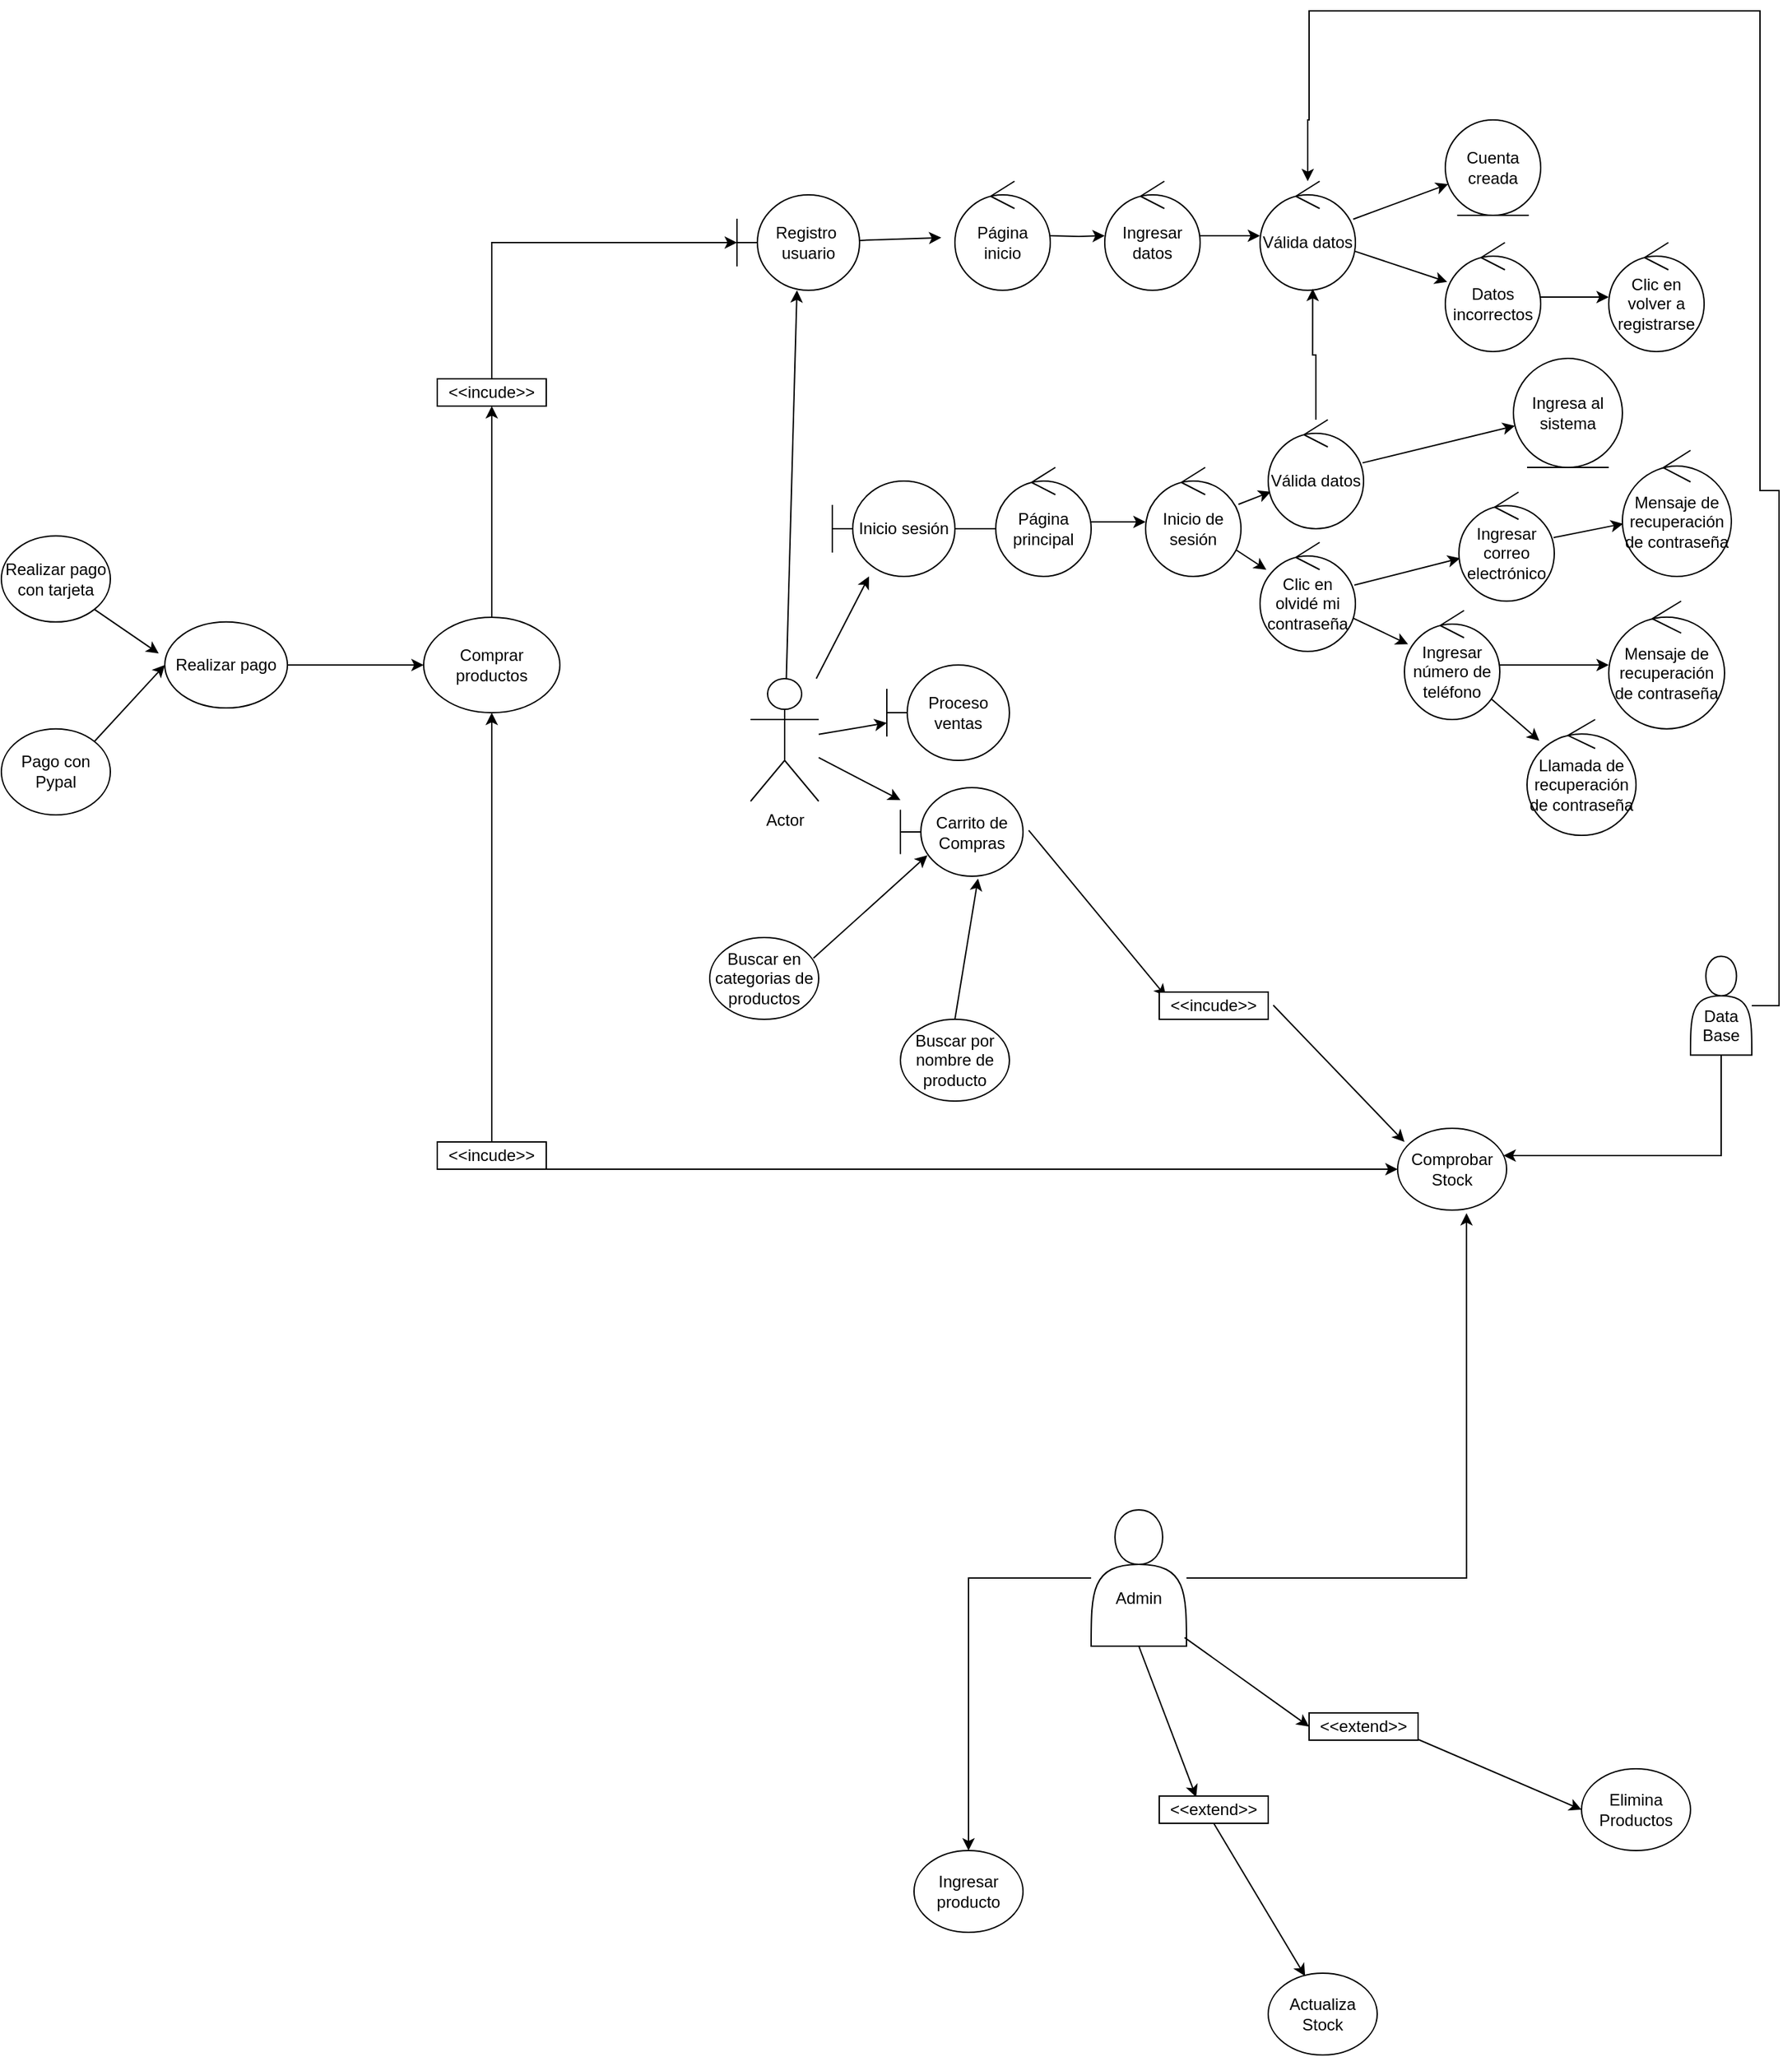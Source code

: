 <mxfile version="22.1.21" type="device">
  <diagram name="Página-1" id="5NXMAtMj22OEs13obNBk">
    <mxGraphModel dx="4052" dy="2722" grid="1" gridSize="10" guides="1" tooltips="1" connect="1" arrows="1" fold="1" page="1" pageScale="1" pageWidth="827" pageHeight="1169" math="0" shadow="0">
      <root>
        <mxCell id="0" />
        <mxCell id="1" parent="0" />
        <mxCell id="Gd5xvfQXssNBbr_FKJlp-8" value="" style="rounded=0;orthogonalLoop=1;jettySize=auto;html=1;" parent="1" source="Gd5xvfQXssNBbr_FKJlp-3" target="Gd5xvfQXssNBbr_FKJlp-4" edge="1">
          <mxGeometry relative="1" as="geometry" />
        </mxCell>
        <mxCell id="Gd5xvfQXssNBbr_FKJlp-16" value="" style="rounded=0;orthogonalLoop=1;jettySize=auto;html=1;" parent="1" source="Gd5xvfQXssNBbr_FKJlp-3" target="Gd5xvfQXssNBbr_FKJlp-6" edge="1">
          <mxGeometry relative="1" as="geometry">
            <mxPoint x="200" y="280" as="targetPoint" />
          </mxGeometry>
        </mxCell>
        <mxCell id="Gd5xvfQXssNBbr_FKJlp-23" value="" style="rounded=0;orthogonalLoop=1;jettySize=auto;html=1;" parent="1" source="Gd5xvfQXssNBbr_FKJlp-3" target="Gd5xvfQXssNBbr_FKJlp-22" edge="1">
          <mxGeometry relative="1" as="geometry" />
        </mxCell>
        <mxCell id="Gd5xvfQXssNBbr_FKJlp-25" value="" style="rounded=0;orthogonalLoop=1;jettySize=auto;html=1;" parent="1" source="Gd5xvfQXssNBbr_FKJlp-3" target="Gd5xvfQXssNBbr_FKJlp-24" edge="1">
          <mxGeometry relative="1" as="geometry" />
        </mxCell>
        <mxCell id="Gd5xvfQXssNBbr_FKJlp-3" value="Actor" style="shape=umlActor;verticalLabelPosition=bottom;verticalAlign=top;html=1;" parent="1" vertex="1">
          <mxGeometry x="40" y="410" width="50" height="90" as="geometry" />
        </mxCell>
        <mxCell id="Gd5xvfQXssNBbr_FKJlp-4" value="Registro&amp;nbsp; usuario" style="shape=umlBoundary;whiteSpace=wrap;html=1;" parent="1" vertex="1">
          <mxGeometry x="30" y="55" width="90" height="70" as="geometry" />
        </mxCell>
        <mxCell id="bbY3ynvhb17VUZb3Ic93-5" value="" style="edgeStyle=orthogonalEdgeStyle;rounded=0;orthogonalLoop=1;jettySize=auto;html=1;" parent="1" source="Gd5xvfQXssNBbr_FKJlp-6" edge="1">
          <mxGeometry relative="1" as="geometry">
            <mxPoint x="287.5" y="305" as="targetPoint" />
          </mxGeometry>
        </mxCell>
        <mxCell id="Gd5xvfQXssNBbr_FKJlp-6" value="Inicio sesión" style="shape=umlBoundary;whiteSpace=wrap;html=1;" parent="1" vertex="1">
          <mxGeometry x="100" y="265" width="90" height="70" as="geometry" />
        </mxCell>
        <mxCell id="Gd5xvfQXssNBbr_FKJlp-22" value="Proceso ventas" style="shape=umlBoundary;whiteSpace=wrap;html=1;" parent="1" vertex="1">
          <mxGeometry x="140" y="400" width="90" height="70" as="geometry" />
        </mxCell>
        <mxCell id="Gd5xvfQXssNBbr_FKJlp-24" value="Carrito de Compras" style="shape=umlBoundary;whiteSpace=wrap;html=1;" parent="1" vertex="1">
          <mxGeometry x="150" y="490" width="90" height="65" as="geometry" />
        </mxCell>
        <mxCell id="Gd5xvfQXssNBbr_FKJlp-31" value="" style="edgeStyle=orthogonalEdgeStyle;rounded=0;orthogonalLoop=1;jettySize=auto;html=1;" parent="1" source="Gd5xvfQXssNBbr_FKJlp-28" target="Gd5xvfQXssNBbr_FKJlp-30" edge="1">
          <mxGeometry relative="1" as="geometry" />
        </mxCell>
        <mxCell id="Gd5xvfQXssNBbr_FKJlp-28" value="Ingresar datos" style="ellipse;shape=umlControl;whiteSpace=wrap;html=1;" parent="1" vertex="1">
          <mxGeometry x="300" y="45" width="70" height="80" as="geometry" />
        </mxCell>
        <mxCell id="Gd5xvfQXssNBbr_FKJlp-35" value="" style="rounded=0;orthogonalLoop=1;jettySize=auto;html=1;" parent="1" source="Gd5xvfQXssNBbr_FKJlp-30" target="Gd5xvfQXssNBbr_FKJlp-34" edge="1">
          <mxGeometry relative="1" as="geometry" />
        </mxCell>
        <mxCell id="bbY3ynvhb17VUZb3Ic93-1" value="" style="rounded=0;orthogonalLoop=1;jettySize=auto;html=1;" parent="1" source="Gd5xvfQXssNBbr_FKJlp-30" target="Gd5xvfQXssNBbr_FKJlp-37" edge="1">
          <mxGeometry relative="1" as="geometry" />
        </mxCell>
        <mxCell id="Gd5xvfQXssNBbr_FKJlp-30" value="Válida datos" style="ellipse;shape=umlControl;whiteSpace=wrap;html=1;" parent="1" vertex="1">
          <mxGeometry x="414" y="45" width="70" height="80" as="geometry" />
        </mxCell>
        <mxCell id="Gd5xvfQXssNBbr_FKJlp-32" value="" style="rounded=0;orthogonalLoop=1;jettySize=auto;html=1;" parent="1" source="Gd5xvfQXssNBbr_FKJlp-4" edge="1">
          <mxGeometry relative="1" as="geometry">
            <mxPoint x="120" y="90" as="sourcePoint" />
            <mxPoint x="180" y="86.379" as="targetPoint" />
          </mxGeometry>
        </mxCell>
        <mxCell id="Gd5xvfQXssNBbr_FKJlp-33" value="" style="edgeStyle=orthogonalEdgeStyle;rounded=0;orthogonalLoop=1;jettySize=auto;html=1;" parent="1" target="Gd5xvfQXssNBbr_FKJlp-28" edge="1">
          <mxGeometry relative="1" as="geometry">
            <mxPoint x="260" y="85" as="sourcePoint" />
          </mxGeometry>
        </mxCell>
        <mxCell id="Gd5xvfQXssNBbr_FKJlp-34" value="Cuenta creada" style="ellipse;shape=umlEntity;whiteSpace=wrap;html=1;" parent="1" vertex="1">
          <mxGeometry x="550" width="70" height="70" as="geometry" />
        </mxCell>
        <mxCell id="bbY3ynvhb17VUZb3Ic93-3" value="" style="edgeStyle=orthogonalEdgeStyle;rounded=0;orthogonalLoop=1;jettySize=auto;html=1;" parent="1" source="Gd5xvfQXssNBbr_FKJlp-37" target="bbY3ynvhb17VUZb3Ic93-2" edge="1">
          <mxGeometry relative="1" as="geometry" />
        </mxCell>
        <mxCell id="Gd5xvfQXssNBbr_FKJlp-37" value="Datos incorrectos" style="ellipse;shape=umlControl;whiteSpace=wrap;html=1;" parent="1" vertex="1">
          <mxGeometry x="550" y="90" width="70" height="80" as="geometry" />
        </mxCell>
        <mxCell id="bbY3ynvhb17VUZb3Ic93-2" value="Clic en volver a registrarse" style="ellipse;shape=umlControl;whiteSpace=wrap;html=1;" parent="1" vertex="1">
          <mxGeometry x="670" y="90" width="70" height="80" as="geometry" />
        </mxCell>
        <mxCell id="bbY3ynvhb17VUZb3Ic93-6" value="Página inicio" style="ellipse;shape=umlControl;whiteSpace=wrap;html=1;" parent="1" vertex="1">
          <mxGeometry x="190" y="45" width="70" height="80" as="geometry" />
        </mxCell>
        <mxCell id="bbY3ynvhb17VUZb3Ic93-9" value="" style="edgeStyle=orthogonalEdgeStyle;rounded=0;orthogonalLoop=1;jettySize=auto;html=1;" parent="1" source="bbY3ynvhb17VUZb3Ic93-7" target="bbY3ynvhb17VUZb3Ic93-8" edge="1">
          <mxGeometry relative="1" as="geometry" />
        </mxCell>
        <mxCell id="bbY3ynvhb17VUZb3Ic93-7" value="Página principal" style="ellipse;shape=umlControl;whiteSpace=wrap;html=1;" parent="1" vertex="1">
          <mxGeometry x="220" y="255" width="70" height="80" as="geometry" />
        </mxCell>
        <mxCell id="bbY3ynvhb17VUZb3Ic93-11" value="" style="rounded=0;orthogonalLoop=1;jettySize=auto;html=1;" parent="1" source="bbY3ynvhb17VUZb3Ic93-8" target="bbY3ynvhb17VUZb3Ic93-10" edge="1">
          <mxGeometry relative="1" as="geometry" />
        </mxCell>
        <mxCell id="bbY3ynvhb17VUZb3Ic93-16" value="" style="rounded=0;orthogonalLoop=1;jettySize=auto;html=1;" parent="1" source="bbY3ynvhb17VUZb3Ic93-8" target="bbY3ynvhb17VUZb3Ic93-15" edge="1">
          <mxGeometry relative="1" as="geometry" />
        </mxCell>
        <mxCell id="bbY3ynvhb17VUZb3Ic93-8" value="Inicio de sesión" style="ellipse;shape=umlControl;whiteSpace=wrap;html=1;" parent="1" vertex="1">
          <mxGeometry x="330" y="255" width="70" height="80" as="geometry" />
        </mxCell>
        <mxCell id="bbY3ynvhb17VUZb3Ic93-14" value="" style="rounded=0;orthogonalLoop=1;jettySize=auto;html=1;" parent="1" source="bbY3ynvhb17VUZb3Ic93-10" target="bbY3ynvhb17VUZb3Ic93-13" edge="1">
          <mxGeometry relative="1" as="geometry" />
        </mxCell>
        <mxCell id="bbY3ynvhb17VUZb3Ic93-10" value="Válida datos" style="ellipse;shape=umlControl;whiteSpace=wrap;html=1;" parent="1" vertex="1">
          <mxGeometry x="420" y="220" width="70" height="80" as="geometry" />
        </mxCell>
        <mxCell id="bbY3ynvhb17VUZb3Ic93-13" value="Ingresa al sistema" style="ellipse;shape=umlEntity;whiteSpace=wrap;html=1;" parent="1" vertex="1">
          <mxGeometry x="600" y="175" width="80" height="80" as="geometry" />
        </mxCell>
        <mxCell id="bbY3ynvhb17VUZb3Ic93-18" value="" style="rounded=0;orthogonalLoop=1;jettySize=auto;html=1;" parent="1" source="bbY3ynvhb17VUZb3Ic93-15" target="bbY3ynvhb17VUZb3Ic93-17" edge="1">
          <mxGeometry relative="1" as="geometry" />
        </mxCell>
        <mxCell id="bbY3ynvhb17VUZb3Ic93-20" value="" style="rounded=0;orthogonalLoop=1;jettySize=auto;html=1;" parent="1" source="bbY3ynvhb17VUZb3Ic93-15" target="bbY3ynvhb17VUZb3Ic93-19" edge="1">
          <mxGeometry relative="1" as="geometry" />
        </mxCell>
        <mxCell id="bbY3ynvhb17VUZb3Ic93-15" value="Clic en olvidé mi contraseña" style="ellipse;shape=umlControl;whiteSpace=wrap;html=1;" parent="1" vertex="1">
          <mxGeometry x="414" y="310" width="70" height="80" as="geometry" />
        </mxCell>
        <mxCell id="bbY3ynvhb17VUZb3Ic93-22" value="" style="rounded=0;orthogonalLoop=1;jettySize=auto;html=1;" parent="1" source="bbY3ynvhb17VUZb3Ic93-17" target="bbY3ynvhb17VUZb3Ic93-21" edge="1">
          <mxGeometry relative="1" as="geometry" />
        </mxCell>
        <mxCell id="bbY3ynvhb17VUZb3Ic93-17" value="Ingresar correo electrónico" style="ellipse;shape=umlControl;whiteSpace=wrap;html=1;" parent="1" vertex="1">
          <mxGeometry x="560" y="273.12" width="70" height="80" as="geometry" />
        </mxCell>
        <mxCell id="bbY3ynvhb17VUZb3Ic93-24" value="" style="edgeStyle=orthogonalEdgeStyle;rounded=0;orthogonalLoop=1;jettySize=auto;html=1;" parent="1" source="bbY3ynvhb17VUZb3Ic93-19" target="bbY3ynvhb17VUZb3Ic93-23" edge="1">
          <mxGeometry relative="1" as="geometry" />
        </mxCell>
        <mxCell id="bbY3ynvhb17VUZb3Ic93-26" value="" style="rounded=0;orthogonalLoop=1;jettySize=auto;html=1;" parent="1" source="bbY3ynvhb17VUZb3Ic93-19" target="bbY3ynvhb17VUZb3Ic93-25" edge="1">
          <mxGeometry relative="1" as="geometry" />
        </mxCell>
        <mxCell id="bbY3ynvhb17VUZb3Ic93-19" value="Ingresar número de teléfono" style="ellipse;shape=umlControl;whiteSpace=wrap;html=1;" parent="1" vertex="1">
          <mxGeometry x="520" y="360" width="70" height="80" as="geometry" />
        </mxCell>
        <mxCell id="bbY3ynvhb17VUZb3Ic93-21" value="Mensaje de recuperación de contraseña" style="ellipse;shape=umlControl;whiteSpace=wrap;html=1;" parent="1" vertex="1">
          <mxGeometry x="680" y="242.5" width="80" height="92.5" as="geometry" />
        </mxCell>
        <mxCell id="bbY3ynvhb17VUZb3Ic93-23" value="Mensaje de recuperación de contraseña" style="ellipse;shape=umlControl;whiteSpace=wrap;html=1;" parent="1" vertex="1">
          <mxGeometry x="670" y="353.12" width="85" height="93.75" as="geometry" />
        </mxCell>
        <mxCell id="bbY3ynvhb17VUZb3Ic93-25" value="Llamada de recuperación de contraseña" style="ellipse;shape=umlControl;whiteSpace=wrap;html=1;" parent="1" vertex="1">
          <mxGeometry x="610" y="440" width="80" height="85" as="geometry" />
        </mxCell>
        <mxCell id="EIgP5l9AIEUBV6MLcyWp-7" value="Buscar por nombre de producto" style="ellipse;whiteSpace=wrap;html=1;" vertex="1" parent="1">
          <mxGeometry x="150" y="660" width="80" height="60" as="geometry" />
        </mxCell>
        <mxCell id="EIgP5l9AIEUBV6MLcyWp-8" value="Buscar en categorias de productos" style="ellipse;whiteSpace=wrap;html=1;" vertex="1" parent="1">
          <mxGeometry x="10" y="600" width="80" height="60" as="geometry" />
        </mxCell>
        <mxCell id="EIgP5l9AIEUBV6MLcyWp-13" value="Comprobar Stock" style="ellipse;whiteSpace=wrap;html=1;" vertex="1" parent="1">
          <mxGeometry x="515" y="740" width="80" height="60" as="geometry" />
        </mxCell>
        <mxCell id="EIgP5l9AIEUBV6MLcyWp-17" value="" style="endArrow=classic;html=1;rounded=0;exitX=1.046;exitY=0.481;exitDx=0;exitDy=0;exitPerimeter=0;entryX=0.063;entryY=0.167;entryDx=0;entryDy=0;entryPerimeter=0;" edge="1" parent="1" source="EIgP5l9AIEUBV6MLcyWp-12" target="EIgP5l9AIEUBV6MLcyWp-13">
          <mxGeometry width="50" height="50" relative="1" as="geometry">
            <mxPoint x="400" y="590" as="sourcePoint" />
            <mxPoint x="430" y="539.151" as="targetPoint" />
          </mxGeometry>
        </mxCell>
        <mxCell id="EIgP5l9AIEUBV6MLcyWp-25" style="edgeStyle=orthogonalEdgeStyle;rounded=0;orthogonalLoop=1;jettySize=auto;html=1;" edge="1" parent="1" source="EIgP5l9AIEUBV6MLcyWp-19" target="EIgP5l9AIEUBV6MLcyWp-13">
          <mxGeometry relative="1" as="geometry">
            <Array as="points">
              <mxPoint x="753" y="760" />
            </Array>
          </mxGeometry>
        </mxCell>
        <mxCell id="EIgP5l9AIEUBV6MLcyWp-26" style="edgeStyle=orthogonalEdgeStyle;rounded=0;orthogonalLoop=1;jettySize=auto;html=1;" edge="1" parent="1" source="EIgP5l9AIEUBV6MLcyWp-19" target="Gd5xvfQXssNBbr_FKJlp-30">
          <mxGeometry relative="1" as="geometry">
            <mxPoint x="460" as="targetPoint" />
            <Array as="points">
              <mxPoint x="795" y="650" />
              <mxPoint x="795" y="272" />
              <mxPoint x="781" y="272" />
              <mxPoint x="781" y="-80" />
              <mxPoint x="450" y="-80" />
              <mxPoint x="450" />
              <mxPoint x="449" />
            </Array>
          </mxGeometry>
        </mxCell>
        <mxCell id="EIgP5l9AIEUBV6MLcyWp-19" value="&lt;br&gt;&lt;br&gt;Data Base" style="shape=actor;whiteSpace=wrap;html=1;" vertex="1" parent="1">
          <mxGeometry x="730" y="613.75" width="45" height="72.5" as="geometry" />
        </mxCell>
        <mxCell id="EIgP5l9AIEUBV6MLcyWp-20" value="" style="endArrow=classic;html=1;rounded=0;exitX=1.046;exitY=0.481;exitDx=0;exitDy=0;exitPerimeter=0;entryX=0.063;entryY=0.167;entryDx=0;entryDy=0;entryPerimeter=0;" edge="1" parent="1" source="Gd5xvfQXssNBbr_FKJlp-24" target="EIgP5l9AIEUBV6MLcyWp-12">
          <mxGeometry width="50" height="50" relative="1" as="geometry">
            <mxPoint x="244" y="531" as="sourcePoint" />
            <mxPoint x="520" y="750" as="targetPoint" />
          </mxGeometry>
        </mxCell>
        <mxCell id="EIgP5l9AIEUBV6MLcyWp-12" value="&amp;lt;&amp;lt;incude&amp;gt;&amp;gt;" style="rounded=0;whiteSpace=wrap;html=1;" vertex="1" parent="1">
          <mxGeometry x="340" y="640" width="80" height="20" as="geometry" />
        </mxCell>
        <mxCell id="EIgP5l9AIEUBV6MLcyWp-21" value="" style="endArrow=classic;html=1;rounded=0;exitX=0.952;exitY=0.253;exitDx=0;exitDy=0;exitPerimeter=0;entryX=0.22;entryY=0.764;entryDx=0;entryDy=0;entryPerimeter=0;" edge="1" parent="1" source="EIgP5l9AIEUBV6MLcyWp-8" target="Gd5xvfQXssNBbr_FKJlp-24">
          <mxGeometry width="50" height="50" relative="1" as="geometry">
            <mxPoint x="140" y="600" as="sourcePoint" />
            <mxPoint x="190" y="550" as="targetPoint" />
          </mxGeometry>
        </mxCell>
        <mxCell id="EIgP5l9AIEUBV6MLcyWp-22" value="" style="endArrow=classic;html=1;rounded=0;exitX=0.5;exitY=0;exitDx=0;exitDy=0;entryX=0.633;entryY=1.026;entryDx=0;entryDy=0;entryPerimeter=0;" edge="1" parent="1" source="EIgP5l9AIEUBV6MLcyWp-7" target="Gd5xvfQXssNBbr_FKJlp-24">
          <mxGeometry width="50" height="50" relative="1" as="geometry">
            <mxPoint x="140" y="600" as="sourcePoint" />
            <mxPoint x="190" y="550" as="targetPoint" />
          </mxGeometry>
        </mxCell>
        <mxCell id="EIgP5l9AIEUBV6MLcyWp-27" style="edgeStyle=orthogonalEdgeStyle;rounded=0;orthogonalLoop=1;jettySize=auto;html=1;entryX=0.552;entryY=0.986;entryDx=0;entryDy=0;entryPerimeter=0;" edge="1" parent="1" source="bbY3ynvhb17VUZb3Ic93-10" target="Gd5xvfQXssNBbr_FKJlp-30">
          <mxGeometry relative="1" as="geometry" />
        </mxCell>
        <mxCell id="EIgP5l9AIEUBV6MLcyWp-32" style="edgeStyle=orthogonalEdgeStyle;rounded=0;orthogonalLoop=1;jettySize=auto;html=1;entryX=0.5;entryY=1;entryDx=0;entryDy=0;" edge="1" parent="1" source="EIgP5l9AIEUBV6MLcyWp-28" target="EIgP5l9AIEUBV6MLcyWp-30">
          <mxGeometry relative="1" as="geometry" />
        </mxCell>
        <mxCell id="EIgP5l9AIEUBV6MLcyWp-28" value="Comprar productos" style="ellipse;whiteSpace=wrap;html=1;" vertex="1" parent="1">
          <mxGeometry x="-200" y="365" width="100" height="70" as="geometry" />
        </mxCell>
        <mxCell id="EIgP5l9AIEUBV6MLcyWp-31" style="edgeStyle=orthogonalEdgeStyle;rounded=0;orthogonalLoop=1;jettySize=auto;html=1;" edge="1" parent="1" source="EIgP5l9AIEUBV6MLcyWp-30" target="Gd5xvfQXssNBbr_FKJlp-4">
          <mxGeometry relative="1" as="geometry">
            <mxPoint x="-150" y="60" as="targetPoint" />
            <Array as="points">
              <mxPoint x="-150" y="90" />
            </Array>
          </mxGeometry>
        </mxCell>
        <mxCell id="EIgP5l9AIEUBV6MLcyWp-30" value="&amp;lt;&amp;lt;incude&amp;gt;&amp;gt;" style="rounded=0;whiteSpace=wrap;html=1;" vertex="1" parent="1">
          <mxGeometry x="-190" y="190" width="80" height="20" as="geometry" />
        </mxCell>
        <mxCell id="EIgP5l9AIEUBV6MLcyWp-34" style="edgeStyle=orthogonalEdgeStyle;rounded=0;orthogonalLoop=1;jettySize=auto;html=1;entryX=0.5;entryY=1;entryDx=0;entryDy=0;" edge="1" parent="1" source="EIgP5l9AIEUBV6MLcyWp-33" target="EIgP5l9AIEUBV6MLcyWp-28">
          <mxGeometry relative="1" as="geometry" />
        </mxCell>
        <mxCell id="EIgP5l9AIEUBV6MLcyWp-35" style="edgeStyle=orthogonalEdgeStyle;rounded=0;orthogonalLoop=1;jettySize=auto;html=1;entryX=0;entryY=0.5;entryDx=0;entryDy=0;" edge="1" parent="1" source="EIgP5l9AIEUBV6MLcyWp-33" target="EIgP5l9AIEUBV6MLcyWp-13">
          <mxGeometry relative="1" as="geometry">
            <mxPoint x="690" y="910" as="targetPoint" />
            <Array as="points">
              <mxPoint x="-150" y="770" />
            </Array>
          </mxGeometry>
        </mxCell>
        <mxCell id="EIgP5l9AIEUBV6MLcyWp-33" value="&amp;lt;&amp;lt;incude&amp;gt;&amp;gt;" style="rounded=0;whiteSpace=wrap;html=1;" vertex="1" parent="1">
          <mxGeometry x="-190" y="750" width="80" height="20" as="geometry" />
        </mxCell>
        <mxCell id="EIgP5l9AIEUBV6MLcyWp-39" style="edgeStyle=orthogonalEdgeStyle;rounded=0;orthogonalLoop=1;jettySize=auto;html=1;entryX=0;entryY=0.5;entryDx=0;entryDy=0;" edge="1" parent="1" source="EIgP5l9AIEUBV6MLcyWp-36" target="EIgP5l9AIEUBV6MLcyWp-28">
          <mxGeometry relative="1" as="geometry" />
        </mxCell>
        <mxCell id="EIgP5l9AIEUBV6MLcyWp-36" value="Realizar pago" style="ellipse;whiteSpace=wrap;html=1;" vertex="1" parent="1">
          <mxGeometry x="-390" y="368.43" width="90" height="63.13" as="geometry" />
        </mxCell>
        <mxCell id="EIgP5l9AIEUBV6MLcyWp-37" value="Pago con Pypal" style="ellipse;whiteSpace=wrap;html=1;" vertex="1" parent="1">
          <mxGeometry x="-510" y="446.87" width="80" height="63.13" as="geometry" />
        </mxCell>
        <mxCell id="EIgP5l9AIEUBV6MLcyWp-38" value="Realizar pago con tarjeta" style="ellipse;whiteSpace=wrap;html=1;" vertex="1" parent="1">
          <mxGeometry x="-510" y="305.3" width="80" height="63.13" as="geometry" />
        </mxCell>
        <mxCell id="EIgP5l9AIEUBV6MLcyWp-41" value="" style="endArrow=classic;html=1;rounded=0;entryX=0;entryY=0.5;entryDx=0;entryDy=0;exitX=1;exitY=0;exitDx=0;exitDy=0;" edge="1" parent="1" source="EIgP5l9AIEUBV6MLcyWp-37" target="EIgP5l9AIEUBV6MLcyWp-36">
          <mxGeometry width="50" height="50" relative="1" as="geometry">
            <mxPoint x="310" y="470" as="sourcePoint" />
            <mxPoint x="320" y="280" as="targetPoint" />
          </mxGeometry>
        </mxCell>
        <mxCell id="EIgP5l9AIEUBV6MLcyWp-52" value="" style="endArrow=classic;html=1;rounded=0;exitX=1;exitY=1;exitDx=0;exitDy=0;entryX=-0.05;entryY=0.366;entryDx=0;entryDy=0;entryPerimeter=0;" edge="1" parent="1" source="EIgP5l9AIEUBV6MLcyWp-38" target="EIgP5l9AIEUBV6MLcyWp-36">
          <mxGeometry width="50" height="50" relative="1" as="geometry">
            <mxPoint x="-410" y="340" as="sourcePoint" />
            <mxPoint x="-339" y="264" as="targetPoint" />
          </mxGeometry>
        </mxCell>
        <mxCell id="EIgP5l9AIEUBV6MLcyWp-58" style="edgeStyle=orthogonalEdgeStyle;rounded=0;orthogonalLoop=1;jettySize=auto;html=1;" edge="1" parent="1" source="EIgP5l9AIEUBV6MLcyWp-53" target="EIgP5l9AIEUBV6MLcyWp-55">
          <mxGeometry relative="1" as="geometry" />
        </mxCell>
        <mxCell id="EIgP5l9AIEUBV6MLcyWp-53" value="&lt;br&gt;&lt;br&gt;Admin" style="shape=actor;whiteSpace=wrap;html=1;" vertex="1" parent="1">
          <mxGeometry x="290" y="1020" width="70" height="100" as="geometry" />
        </mxCell>
        <mxCell id="EIgP5l9AIEUBV6MLcyWp-54" style="edgeStyle=orthogonalEdgeStyle;rounded=0;orthogonalLoop=1;jettySize=auto;html=1;entryX=0.632;entryY=1.037;entryDx=0;entryDy=0;entryPerimeter=0;" edge="1" parent="1" source="EIgP5l9AIEUBV6MLcyWp-53" target="EIgP5l9AIEUBV6MLcyWp-13">
          <mxGeometry relative="1" as="geometry">
            <Array as="points">
              <mxPoint x="566" y="1070" />
            </Array>
          </mxGeometry>
        </mxCell>
        <mxCell id="EIgP5l9AIEUBV6MLcyWp-55" value="Ingresar producto" style="ellipse;whiteSpace=wrap;html=1;" vertex="1" parent="1">
          <mxGeometry x="160" y="1270" width="80" height="60" as="geometry" />
        </mxCell>
        <mxCell id="EIgP5l9AIEUBV6MLcyWp-56" value="Actualiza Stock" style="ellipse;whiteSpace=wrap;html=1;" vertex="1" parent="1">
          <mxGeometry x="420" y="1360" width="80" height="60" as="geometry" />
        </mxCell>
        <mxCell id="EIgP5l9AIEUBV6MLcyWp-57" value="Elimina Productos" style="ellipse;whiteSpace=wrap;html=1;" vertex="1" parent="1">
          <mxGeometry x="650" y="1210" width="80" height="60" as="geometry" />
        </mxCell>
        <mxCell id="EIgP5l9AIEUBV6MLcyWp-67" value="" style="endArrow=classic;html=1;rounded=0;exitX=0.5;exitY=1;exitDx=0;exitDy=0;entryX=0.339;entryY=0.037;entryDx=0;entryDy=0;entryPerimeter=0;" edge="1" parent="1" source="EIgP5l9AIEUBV6MLcyWp-60" target="EIgP5l9AIEUBV6MLcyWp-56">
          <mxGeometry width="50" height="50" relative="1" as="geometry">
            <mxPoint x="390" y="1270" as="sourcePoint" />
            <mxPoint x="440" y="1220" as="targetPoint" />
          </mxGeometry>
        </mxCell>
        <mxCell id="EIgP5l9AIEUBV6MLcyWp-68" value="" style="endArrow=classic;html=1;rounded=0;exitX=0.5;exitY=1;exitDx=0;exitDy=0;entryX=0.339;entryY=0.037;entryDx=0;entryDy=0;entryPerimeter=0;" edge="1" parent="1" source="EIgP5l9AIEUBV6MLcyWp-53" target="EIgP5l9AIEUBV6MLcyWp-60">
          <mxGeometry width="50" height="50" relative="1" as="geometry">
            <mxPoint x="325" y="1120" as="sourcePoint" />
            <mxPoint x="447" y="1362" as="targetPoint" />
          </mxGeometry>
        </mxCell>
        <mxCell id="EIgP5l9AIEUBV6MLcyWp-60" value="&amp;lt;&amp;lt;extend&amp;gt;&amp;gt;" style="rounded=0;whiteSpace=wrap;html=1;" vertex="1" parent="1">
          <mxGeometry x="340" y="1230" width="80" height="20" as="geometry" />
        </mxCell>
        <mxCell id="EIgP5l9AIEUBV6MLcyWp-69" value="" style="endArrow=classic;html=1;rounded=0;exitX=0.98;exitY=0.937;exitDx=0;exitDy=0;exitPerimeter=0;entryX=0;entryY=0.5;entryDx=0;entryDy=0;" edge="1" parent="1" source="EIgP5l9AIEUBV6MLcyWp-59" target="EIgP5l9AIEUBV6MLcyWp-57">
          <mxGeometry width="50" height="50" relative="1" as="geometry">
            <mxPoint x="390" y="1270" as="sourcePoint" />
            <mxPoint x="440" y="1220" as="targetPoint" />
          </mxGeometry>
        </mxCell>
        <mxCell id="EIgP5l9AIEUBV6MLcyWp-71" value="" style="endArrow=classic;html=1;rounded=0;exitX=0.98;exitY=0.937;exitDx=0;exitDy=0;exitPerimeter=0;entryX=0;entryY=0.5;entryDx=0;entryDy=0;" edge="1" parent="1" source="EIgP5l9AIEUBV6MLcyWp-53" target="EIgP5l9AIEUBV6MLcyWp-59">
          <mxGeometry width="50" height="50" relative="1" as="geometry">
            <mxPoint x="359" y="1114" as="sourcePoint" />
            <mxPoint x="650" y="1240" as="targetPoint" />
          </mxGeometry>
        </mxCell>
        <mxCell id="EIgP5l9AIEUBV6MLcyWp-59" value="&amp;lt;&amp;lt;extend&amp;gt;&amp;gt;" style="rounded=0;whiteSpace=wrap;html=1;" vertex="1" parent="1">
          <mxGeometry x="450" y="1169" width="80" height="20" as="geometry" />
        </mxCell>
      </root>
    </mxGraphModel>
  </diagram>
</mxfile>

